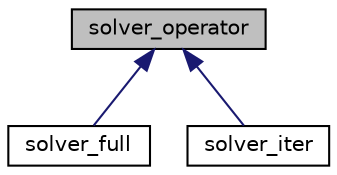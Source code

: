 digraph "solver_operator"
{
  edge [fontname="Helvetica",fontsize="10",labelfontname="Helvetica",labelfontsize="10"];
  node [fontname="Helvetica",fontsize="10",shape=record];
  Node1 [label="solver_operator",height=0.2,width=0.4,color="black", fillcolor="grey75", style="filled" fontcolor="black"];
  Node1 -> Node2 [dir="back",color="midnightblue",fontsize="10",style="solid",fontname="Helvetica"];
  Node2 [label="solver_full",height=0.2,width=0.4,color="black", fillcolor="white", style="filled",URL="$classsolver__full.html"];
  Node1 -> Node3 [dir="back",color="midnightblue",fontsize="10",style="solid",fontname="Helvetica"];
  Node3 [label="solver_iter",height=0.2,width=0.4,color="black", fillcolor="white", style="filled",URL="$classsolver__iter.html"];
}
